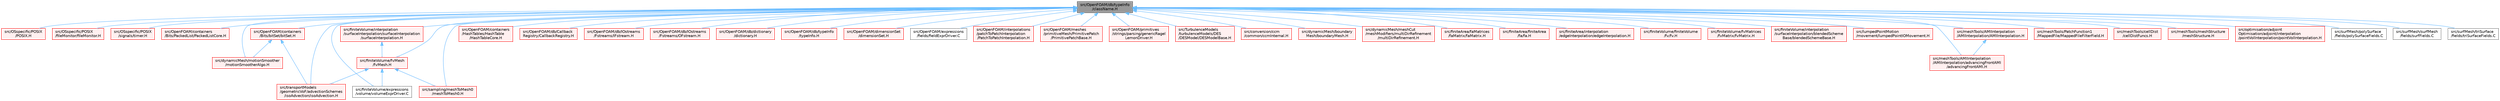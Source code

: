 digraph "src/OpenFOAM/db/typeInfo/className.H"
{
 // LATEX_PDF_SIZE
  bgcolor="transparent";
  edge [fontname=Helvetica,fontsize=10,labelfontname=Helvetica,labelfontsize=10];
  node [fontname=Helvetica,fontsize=10,shape=box,height=0.2,width=0.4];
  Node1 [id="Node000001",label="src/OpenFOAM/db/typeInfo\l/className.H",height=0.2,width=0.4,color="gray40", fillcolor="grey60", style="filled", fontcolor="black",tooltip="Macro definitions for declaring ClassName(), NamespaceName(), etc."];
  Node1 -> Node2 [id="edge1_Node000001_Node000002",dir="back",color="steelblue1",style="solid",tooltip=" "];
  Node2 [id="Node000002",label="src/OSspecific/POSIX\l/POSIX.H",height=0.2,width=0.4,color="red", fillcolor="#FFF0F0", style="filled",URL="$POSIX_8H.html",tooltip=" "];
  Node1 -> Node4 [id="edge2_Node000001_Node000004",dir="back",color="steelblue1",style="solid",tooltip=" "];
  Node4 [id="Node000004",label="src/OSspecific/POSIX\l/fileMonitor/fileMonitor.H",height=0.2,width=0.4,color="red", fillcolor="#FFF0F0", style="filled",URL="$fileMonitor_8H.html",tooltip=" "];
  Node1 -> Node49 [id="edge3_Node000001_Node000049",dir="back",color="steelblue1",style="solid",tooltip=" "];
  Node49 [id="Node000049",label="src/OSspecific/POSIX\l/signals/timer.H",height=0.2,width=0.4,color="red", fillcolor="#FFF0F0", style="filled",URL="$timer_8H.html",tooltip=" "];
  Node1 -> Node52 [id="edge4_Node000001_Node000052",dir="back",color="steelblue1",style="solid",tooltip=" "];
  Node52 [id="Node000052",label="src/OpenFOAM/containers\l/Bits/PackedList/PackedListCore.H",height=0.2,width=0.4,color="red", fillcolor="#FFF0F0", style="filled",URL="$PackedListCore_8H.html",tooltip=" "];
  Node1 -> Node444 [id="edge5_Node000001_Node000444",dir="back",color="steelblue1",style="solid",tooltip=" "];
  Node444 [id="Node000444",label="src/OpenFOAM/containers\l/Bits/bitSet/bitSet.H",height=0.2,width=0.4,color="red", fillcolor="#FFF0F0", style="filled",URL="$bitSet_8H.html",tooltip=" "];
  Node444 -> Node1088 [id="edge6_Node000444_Node001088",dir="back",color="steelblue1",style="solid",tooltip=" "];
  Node1088 [id="Node001088",label="src/dynamicMesh/motionSmoother\l/motionSmootherAlgo.H",height=0.2,width=0.4,color="red", fillcolor="#FFF0F0", style="filled",URL="$motionSmootherAlgo_8H.html",tooltip=" "];
  Node444 -> Node639 [id="edge7_Node000444_Node000639",dir="back",color="steelblue1",style="solid",tooltip=" "];
  Node639 [id="Node000639",label="src/transportModels\l/geometricVoF/advectionSchemes\l/isoAdvection/isoAdvection.H",height=0.2,width=0.4,color="red", fillcolor="#FFF0F0", style="filled",URL="$isoAdvection_8H.html",tooltip=" "];
  Node1 -> Node6944 [id="edge8_Node000001_Node006944",dir="back",color="steelblue1",style="solid",tooltip=" "];
  Node6944 [id="Node006944",label="src/OpenFOAM/containers\l/HashTables/HashTable\l/HashTableCore.H",height=0.2,width=0.4,color="red", fillcolor="#FFF0F0", style="filled",URL="$HashTableCore_8H.html",tooltip=" "];
  Node1 -> Node8017 [id="edge9_Node000001_Node008017",dir="back",color="steelblue1",style="solid",tooltip=" "];
  Node8017 [id="Node008017",label="src/OpenFOAM/db/Callback\lRegistry/CallbackRegistry.H",height=0.2,width=0.4,color="red", fillcolor="#FFF0F0", style="filled",URL="$CallbackRegistry_8H.html",tooltip=" "];
  Node1 -> Node7777 [id="edge10_Node000001_Node007777",dir="back",color="steelblue1",style="solid",tooltip=" "];
  Node7777 [id="Node007777",label="src/OpenFOAM/db/IOstreams\l/Fstreams/IFstream.H",height=0.2,width=0.4,color="red", fillcolor="#FFF0F0", style="filled",URL="$IFstream_8H.html",tooltip=" "];
  Node1 -> Node8022 [id="edge11_Node000001_Node008022",dir="back",color="steelblue1",style="solid",tooltip=" "];
  Node8022 [id="Node008022",label="src/OpenFOAM/db/IOstreams\l/Fstreams/OFstream.H",height=0.2,width=0.4,color="red", fillcolor="#FFF0F0", style="filled",URL="$OFstream_8H.html",tooltip=" "];
  Node1 -> Node7036 [id="edge12_Node000001_Node007036",dir="back",color="steelblue1",style="solid",tooltip=" "];
  Node7036 [id="Node007036",label="src/OpenFOAM/db/dictionary\l/dictionary.H",height=0.2,width=0.4,color="red", fillcolor="#FFF0F0", style="filled",URL="$dictionary_8H.html",tooltip=" "];
  Node1 -> Node8033 [id="edge13_Node000001_Node008033",dir="back",color="steelblue1",style="solid",tooltip=" "];
  Node8033 [id="Node008033",label="src/OpenFOAM/db/typeInfo\l/typeInfo.H",height=0.2,width=0.4,color="red", fillcolor="#FFF0F0", style="filled",URL="$typeInfo_8H.html",tooltip=" "];
  Node1 -> Node6077 [id="edge14_Node000001_Node006077",dir="back",color="steelblue1",style="solid",tooltip=" "];
  Node6077 [id="Node006077",label="src/OpenFOAM/dimensionSet\l/dimensionSet.H",height=0.2,width=0.4,color="red", fillcolor="#FFF0F0", style="filled",URL="$dimensionSet_8H.html",tooltip=" "];
  Node1 -> Node5356 [id="edge15_Node000001_Node005356",dir="back",color="steelblue1",style="solid",tooltip=" "];
  Node5356 [id="Node005356",label="src/OpenFOAM/expressions\l/fields/fieldExprDriver.C",height=0.2,width=0.4,color="grey40", fillcolor="white", style="filled",URL="$fieldExprDriver_8C.html",tooltip=" "];
  Node1 -> Node5390 [id="edge16_Node000001_Node005390",dir="back",color="steelblue1",style="solid",tooltip=" "];
  Node5390 [id="Node005390",label="src/OpenFOAM/interpolations\l/patchToPatchInterpolation\l/PatchToPatchInterpolation.H",height=0.2,width=0.4,color="red", fillcolor="#FFF0F0", style="filled",URL="$PatchToPatchInterpolation_8H.html",tooltip=" "];
  Node1 -> Node8094 [id="edge17_Node000001_Node008094",dir="back",color="steelblue1",style="solid",tooltip=" "];
  Node8094 [id="Node008094",label="src/OpenFOAM/meshes\l/primitiveMesh/PrimitivePatch\l/PrimitivePatchBase.H",height=0.2,width=0.4,color="red", fillcolor="#FFF0F0", style="filled",URL="$PrimitivePatchBase_8H.html",tooltip=" "];
  Node1 -> Node8096 [id="edge18_Node000001_Node008096",dir="back",color="steelblue1",style="solid",tooltip=" "];
  Node8096 [id="Node008096",label="src/OpenFOAM/primitives\l/strings/parsing/genericRagel\lLemonDriver.H",height=0.2,width=0.4,color="red", fillcolor="#FFF0F0", style="filled",URL="$genericRagelLemonDriver_8H.html",tooltip=" "];
  Node1 -> Node8098 [id="edge19_Node000001_Node008098",dir="back",color="steelblue1",style="solid",tooltip=" "];
  Node8098 [id="Node008098",label="src/TurbulenceModels\l/turbulenceModels/DES\l/DESModel/DESModelBase.H",height=0.2,width=0.4,color="red", fillcolor="#FFF0F0", style="filled",URL="$DESModelBase_8H.html",tooltip=" "];
  Node1 -> Node8109 [id="edge20_Node000001_Node008109",dir="back",color="steelblue1",style="solid",tooltip=" "];
  Node8109 [id="Node008109",label="src/conversion/ccm\l/common/ccmInternal.H",height=0.2,width=0.4,color="red", fillcolor="#FFF0F0", style="filled",URL="$ccmInternal_8H.html",tooltip="Internal bits for wrapping libccmio - do not use directly."];
  Node1 -> Node5303 [id="edge21_Node000001_Node005303",dir="back",color="steelblue1",style="solid",tooltip=" "];
  Node5303 [id="Node005303",label="src/dynamicMesh/boundary\lMesh/boundaryMesh.H",height=0.2,width=0.4,color="red", fillcolor="#FFF0F0", style="filled",URL="$boundaryMesh_8H.html",tooltip=" "];
  Node1 -> Node4423 [id="edge22_Node000001_Node004423",dir="back",color="steelblue1",style="solid",tooltip=" "];
  Node4423 [id="Node004423",label="src/dynamicMesh/meshCut\l/meshModifiers/multiDirRefinement\l/multiDirRefinement.H",height=0.2,width=0.4,color="red", fillcolor="#FFF0F0", style="filled",URL="$multiDirRefinement_8H.html",tooltip=" "];
  Node1 -> Node1088 [id="edge23_Node000001_Node001088",dir="back",color="steelblue1",style="solid",tooltip=" "];
  Node1 -> Node1435 [id="edge24_Node000001_Node001435",dir="back",color="steelblue1",style="solid",tooltip=" "];
  Node1435 [id="Node001435",label="src/finiteArea/faMatrices\l/faMatrix/faMatrix.H",height=0.2,width=0.4,color="red", fillcolor="#FFF0F0", style="filled",URL="$faMatrix_8H.html",tooltip=" "];
  Node1 -> Node8111 [id="edge25_Node000001_Node008111",dir="back",color="steelblue1",style="solid",tooltip=" "];
  Node8111 [id="Node008111",label="src/finiteArea/finiteArea\l/fa/fa.H",height=0.2,width=0.4,color="red", fillcolor="#FFF0F0", style="filled",URL="$fa_8H.html",tooltip=" "];
  Node1 -> Node8113 [id="edge26_Node000001_Node008113",dir="back",color="steelblue1",style="solid",tooltip=" "];
  Node8113 [id="Node008113",label="src/finiteArea/interpolation\l/edgeInterpolation/edgeInterpolation.H",height=0.2,width=0.4,color="red", fillcolor="#FFF0F0", style="filled",URL="$edgeInterpolation_8H.html",tooltip=" "];
  Node1 -> Node1174 [id="edge27_Node000001_Node001174",dir="back",color="steelblue1",style="solid",tooltip=" "];
  Node1174 [id="Node001174",label="src/finiteVolume/expressions\l/volume/volumeExprDriver.C",height=0.2,width=0.4,color="grey40", fillcolor="white", style="filled",URL="$volumeExprDriver_8C.html",tooltip=" "];
  Node1 -> Node8114 [id="edge28_Node000001_Node008114",dir="back",color="steelblue1",style="solid",tooltip=" "];
  Node8114 [id="Node008114",label="src/finiteVolume/finiteVolume\l/fv/fv.H",height=0.2,width=0.4,color="red", fillcolor="#FFF0F0", style="filled",URL="$fv_8H.html",tooltip=" "];
  Node1 -> Node1780 [id="edge29_Node000001_Node001780",dir="back",color="steelblue1",style="solid",tooltip=" "];
  Node1780 [id="Node001780",label="src/finiteVolume/fvMatrices\l/fvMatrix/fvMatrix.H",height=0.2,width=0.4,color="red", fillcolor="#FFF0F0", style="filled",URL="$fvMatrix_8H.html",tooltip=" "];
  Node1 -> Node3676 [id="edge30_Node000001_Node003676",dir="back",color="steelblue1",style="solid",tooltip=" "];
  Node3676 [id="Node003676",label="src/finiteVolume/fvMesh\l/fvMesh.H",height=0.2,width=0.4,color="red", fillcolor="#FFF0F0", style="filled",URL="$fvMesh_8H.html",tooltip=" "];
  Node3676 -> Node1174 [id="edge31_Node003676_Node001174",dir="back",color="steelblue1",style="solid",tooltip=" "];
  Node3676 -> Node3983 [id="edge32_Node003676_Node003983",dir="back",color="steelblue1",style="solid",tooltip=" "];
  Node3983 [id="Node003983",label="src/sampling/meshToMesh0\l/meshToMesh0.H",height=0.2,width=0.4,color="red", fillcolor="#FFF0F0", style="filled",URL="$meshToMesh0_8H.html",tooltip=" "];
  Node3676 -> Node639 [id="edge33_Node003676_Node000639",dir="back",color="steelblue1",style="solid",tooltip=" "];
  Node1 -> Node8116 [id="edge34_Node000001_Node008116",dir="back",color="steelblue1",style="solid",tooltip=" "];
  Node8116 [id="Node008116",label="src/finiteVolume/interpolation\l/surfaceInterpolation/blendedScheme\lBase/blendedSchemeBase.H",height=0.2,width=0.4,color="red", fillcolor="#FFF0F0", style="filled",URL="$blendedSchemeBase_8H.html",tooltip=" "];
  Node1 -> Node8118 [id="edge35_Node000001_Node008118",dir="back",color="steelblue1",style="solid",tooltip=" "];
  Node8118 [id="Node008118",label="src/finiteVolume/interpolation\l/surfaceInterpolation/surfaceInterpolation\l/surfaceInterpolation.H",height=0.2,width=0.4,color="red", fillcolor="#FFF0F0", style="filled",URL="$surfaceInterpolation_8H.html",tooltip=" "];
  Node8118 -> Node3676 [id="edge36_Node008118_Node003676",dir="back",color="steelblue1",style="solid",tooltip=" "];
  Node1 -> Node5429 [id="edge37_Node000001_Node005429",dir="back",color="steelblue1",style="solid",tooltip=" "];
  Node5429 [id="Node005429",label="src/lumpedPointMotion\l/movement/lumpedPointIOMovement.H",height=0.2,width=0.4,color="red", fillcolor="#FFF0F0", style="filled",URL="$lumpedPointIOMovement_8H.html",tooltip=" "];
  Node1 -> Node103 [id="edge38_Node000001_Node000103",dir="back",color="steelblue1",style="solid",tooltip=" "];
  Node103 [id="Node000103",label="src/meshTools/AMIInterpolation\l/AMIInterpolation/AMIInterpolation.H",height=0.2,width=0.4,color="red", fillcolor="#FFF0F0", style="filled",URL="$AMIInterpolation_8H.html",tooltip=" "];
  Node103 -> Node347 [id="edge39_Node000103_Node000347",dir="back",color="steelblue1",style="solid",tooltip=" "];
  Node347 [id="Node000347",label="src/meshTools/AMIInterpolation\l/AMIInterpolation/advancingFrontAMI\l/advancingFrontAMI.H",height=0.2,width=0.4,color="red", fillcolor="#FFF0F0", style="filled",URL="$advancingFrontAMI_8H.html",tooltip=" "];
  Node1 -> Node347 [id="edge40_Node000001_Node000347",dir="back",color="steelblue1",style="solid",tooltip=" "];
  Node1 -> Node5906 [id="edge41_Node000001_Node005906",dir="back",color="steelblue1",style="solid",tooltip=" "];
  Node5906 [id="Node005906",label="src/meshTools/PatchFunction1\l/MappedFile/MappedFileFilterField.H",height=0.2,width=0.4,color="red", fillcolor="#FFF0F0", style="filled",URL="$MappedFileFilterField_8H.html",tooltip=" "];
  Node1 -> Node5790 [id="edge42_Node000001_Node005790",dir="back",color="steelblue1",style="solid",tooltip=" "];
  Node5790 [id="Node005790",label="src/meshTools/cellDist\l/cellDistFuncs.H",height=0.2,width=0.4,color="red", fillcolor="#FFF0F0", style="filled",URL="$cellDistFuncs_8H.html",tooltip=" "];
  Node1 -> Node5780 [id="edge43_Node000001_Node005780",dir="back",color="steelblue1",style="solid",tooltip=" "];
  Node5780 [id="Node005780",label="src/meshTools/meshStructure\l/meshStructure.H",height=0.2,width=0.4,color="red", fillcolor="#FFF0F0", style="filled",URL="$meshStructure_8H.html",tooltip=" "];
  Node1 -> Node5644 [id="edge44_Node000001_Node005644",dir="back",color="steelblue1",style="solid",tooltip=" "];
  Node5644 [id="Node005644",label="src/optimisation/adjoint\lOptimisation/adjoint/interpolation\l/pointVolInterpolation/pointVolInterpolation.H",height=0.2,width=0.4,color="red", fillcolor="#FFF0F0", style="filled",URL="$pointVolInterpolation_8H.html",tooltip=" "];
  Node1 -> Node3983 [id="edge45_Node000001_Node003983",dir="back",color="steelblue1",style="solid",tooltip=" "];
  Node1 -> Node5219 [id="edge46_Node000001_Node005219",dir="back",color="steelblue1",style="solid",tooltip=" "];
  Node5219 [id="Node005219",label="src/surfMesh/polySurface\l/fields/polySurfaceFields.C",height=0.2,width=0.4,color="grey40", fillcolor="white", style="filled",URL="$polySurfaceFields_8C.html",tooltip=" "];
  Node1 -> Node4659 [id="edge47_Node000001_Node004659",dir="back",color="steelblue1",style="solid",tooltip=" "];
  Node4659 [id="Node004659",label="src/surfMesh/surfMesh\l/fields/surfFields.C",height=0.2,width=0.4,color="grey40", fillcolor="white", style="filled",URL="$surfFields_8C.html",tooltip=" "];
  Node1 -> Node685 [id="edge48_Node000001_Node000685",dir="back",color="steelblue1",style="solid",tooltip=" "];
  Node685 [id="Node000685",label="src/surfMesh/triSurface\l/fields/triSurfaceFields.C",height=0.2,width=0.4,color="grey40", fillcolor="white", style="filled",URL="$triSurfaceFields_8C.html",tooltip=" "];
  Node1 -> Node639 [id="edge49_Node000001_Node000639",dir="back",color="steelblue1",style="solid",tooltip=" "];
}
